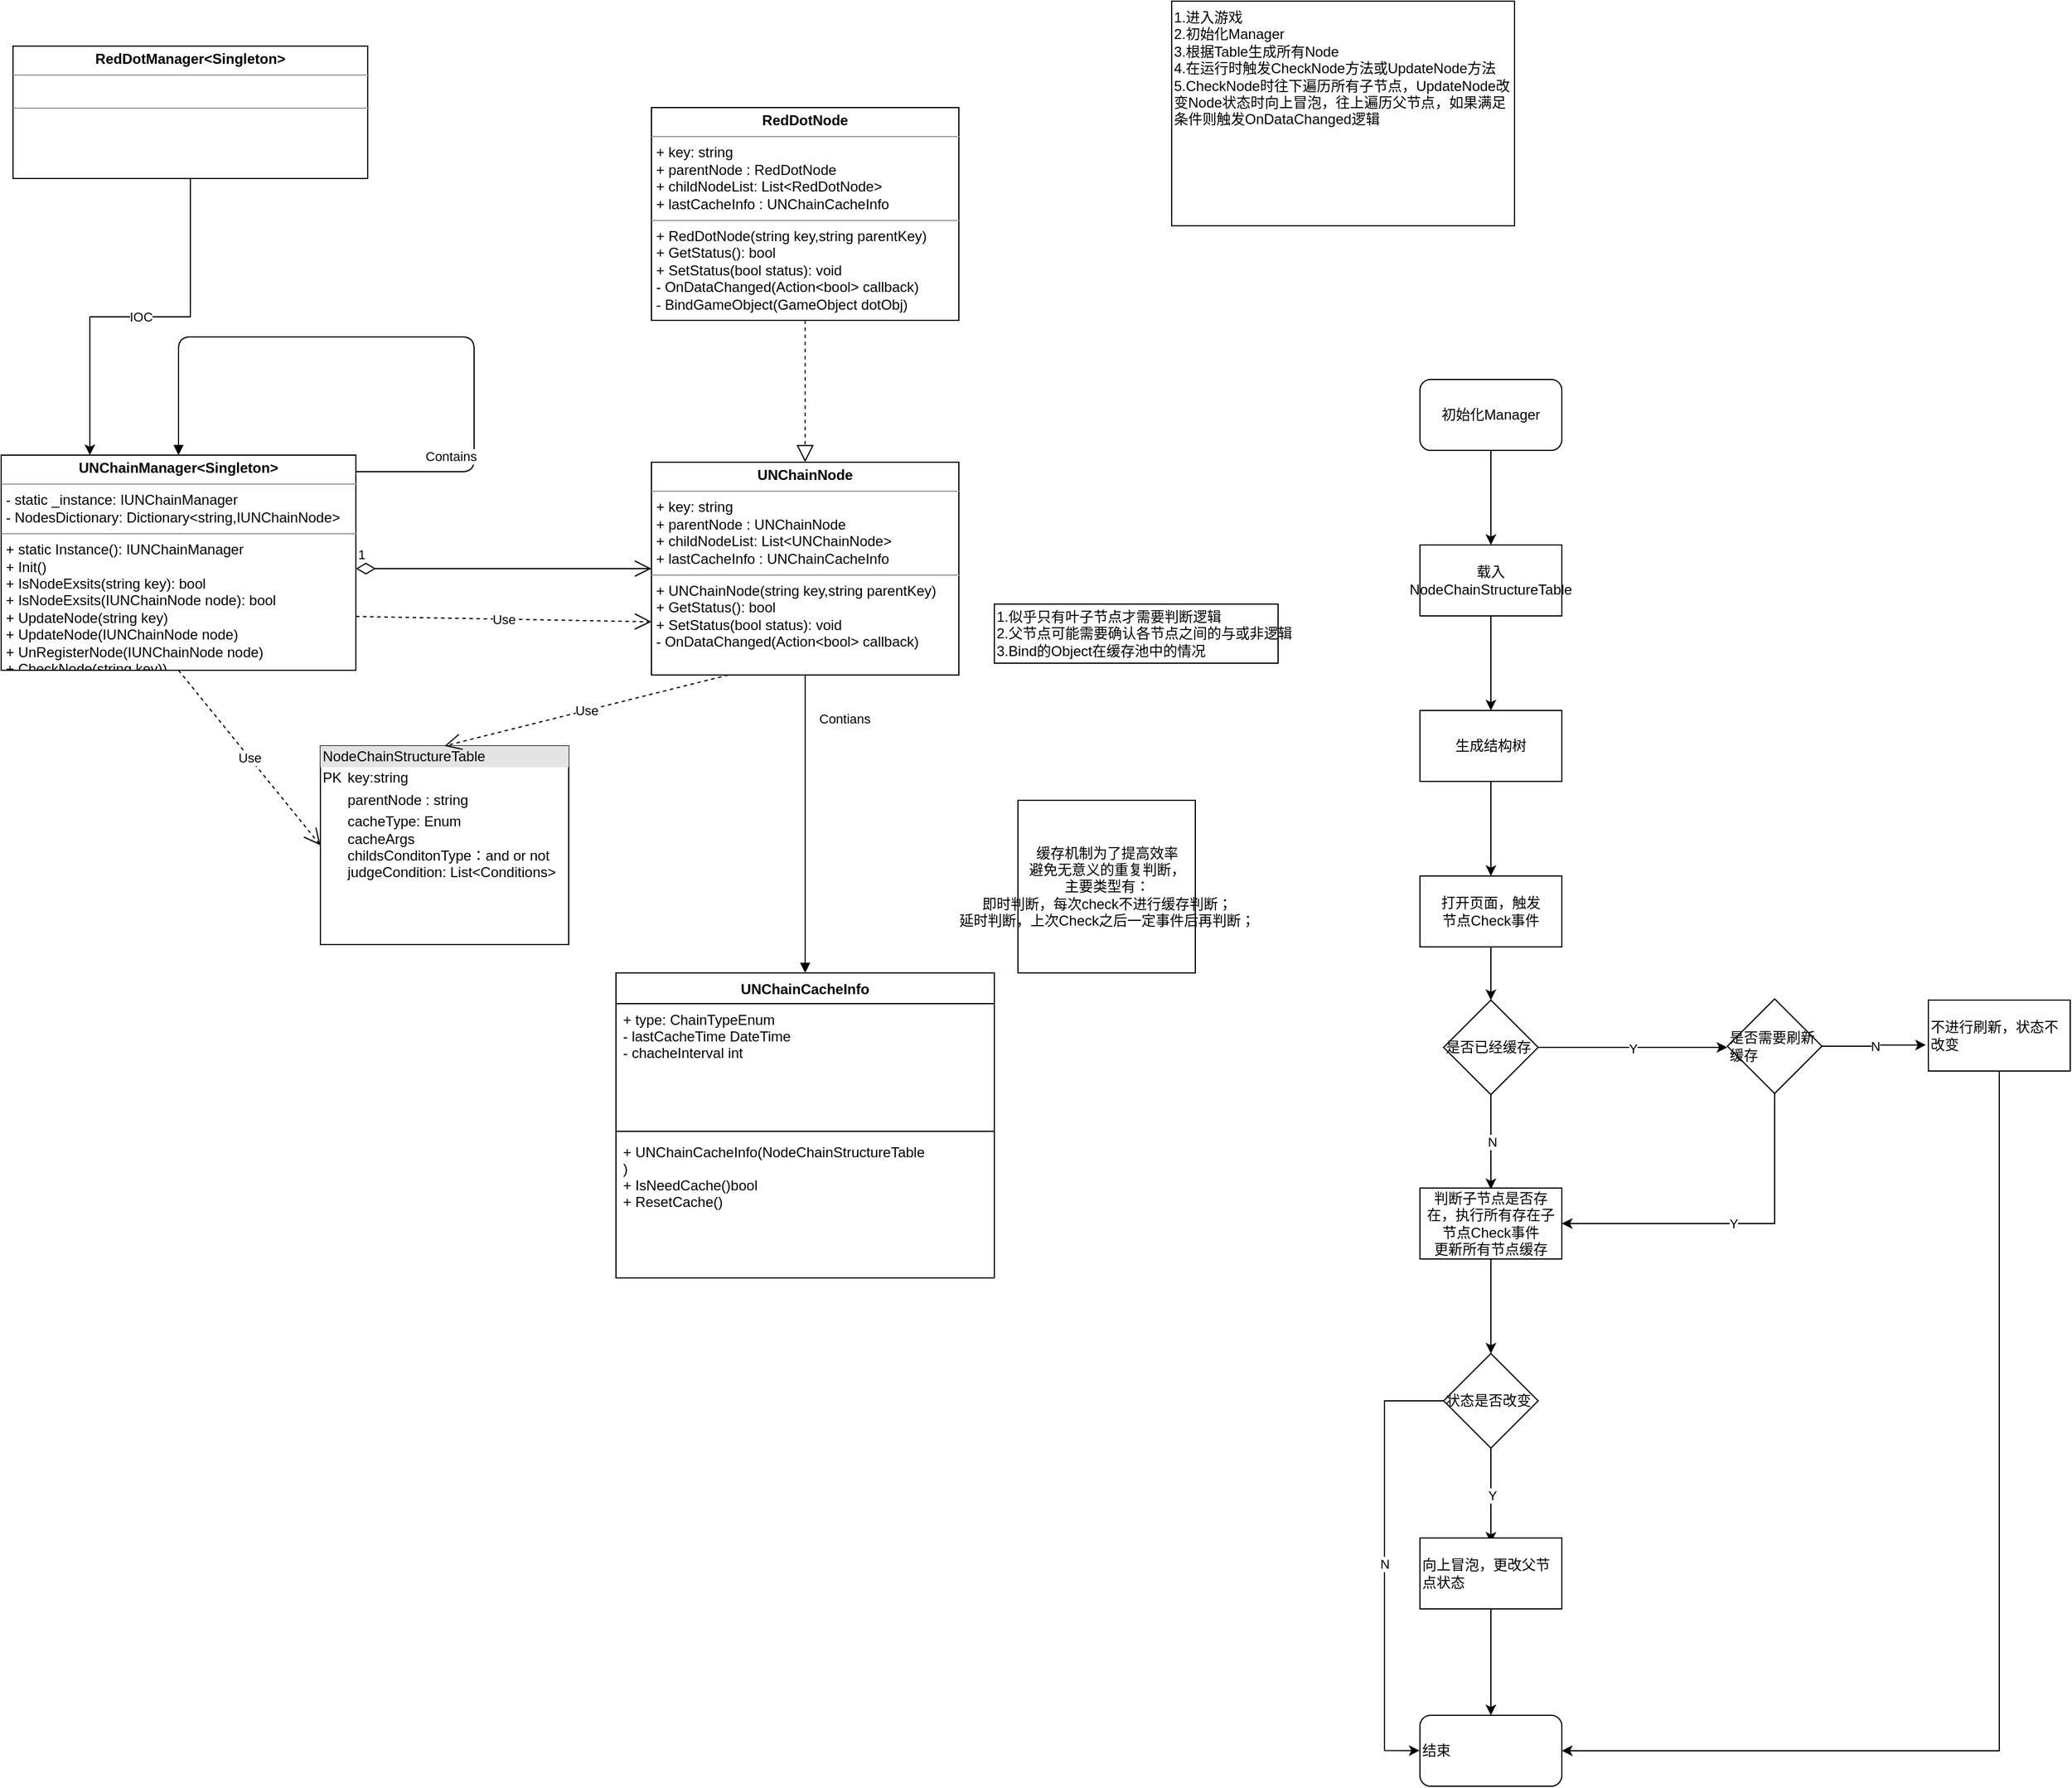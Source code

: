 <mxfile version="10.8.4" type="github"><diagram name="Page-1" id="c4acf3e9-155e-7222-9cf6-157b1a14988f"><mxGraphModel dx="544" dy="1814" grid="1" gridSize="10" guides="1" tooltips="1" connect="1" arrows="1" fold="1" page="1" pageScale="1" pageWidth="850" pageHeight="1100" background="#ffffff" math="0" shadow="0"><root><mxCell id="0"/><mxCell id="1" parent="0"/><mxCell id="nEai9ZdEQ6tG4Qcsx3S9-3" value="&lt;p style=&quot;margin: 0px ; margin-top: 4px ; text-align: center&quot;&gt;&lt;b&gt;RedDotNode&lt;/b&gt;&lt;/p&gt;&lt;hr size=&quot;1&quot;&gt;&lt;p style=&quot;margin: 0px ; margin-left: 4px&quot;&gt;+ key: string&lt;/p&gt;&lt;p style=&quot;margin: 0px ; margin-left: 4px&quot;&gt;+ parentNode : RedDotNode&lt;/p&gt;&lt;p style=&quot;margin: 0px ; margin-left: 4px&quot;&gt;+ childNodeList: List&amp;lt;RedDotNode&amp;gt;&lt;/p&gt;&lt;p style=&quot;margin: 0px ; margin-left: 4px&quot;&gt;+ lastCacheInfo : UNChainCacheInfo&lt;/p&gt;&lt;hr size=&quot;1&quot;&gt;&lt;p style=&quot;margin: 0px ; margin-left: 4px&quot;&gt;+ RedDotNode(string key,string parentKey)&lt;/p&gt;&lt;p style=&quot;margin: 0px ; margin-left: 4px&quot;&gt;+ GetStatus(): bool&lt;/p&gt;&lt;p style=&quot;margin: 0px ; margin-left: 4px&quot;&gt;+ SetStatus(bool status): void&lt;/p&gt;&lt;p style=&quot;margin: 0px ; margin-left: 4px&quot;&gt;- OnDataChanged(Action&amp;lt;bool&amp;gt; callback)&lt;/p&gt;&lt;p style=&quot;margin: 0px ; margin-left: 4px&quot;&gt;- BindGameObject(GameObject dotObj)&lt;/p&gt;" style="verticalAlign=top;align=left;overflow=fill;fontSize=12;fontFamily=Helvetica;html=1;" parent="1" vertex="1"><mxGeometry x="1460" y="-110" width="260" height="180" as="geometry"/></mxCell><mxCell id="nEai9ZdEQ6tG4Qcsx3S9-6" value="&lt;p style=&quot;margin: 0px ; margin-top: 4px ; text-align: center&quot;&gt;&lt;b&gt;UNChainManager&amp;lt;Singleton&amp;gt;&lt;/b&gt;&lt;/p&gt;&lt;hr size=&quot;1&quot;&gt;&lt;p style=&quot;margin: 0px ; margin-left: 4px&quot;&gt;- static _instance: IUNChainManager&lt;/p&gt;&lt;p style=&quot;margin: 0px ; margin-left: 4px&quot;&gt;- NodesDictionary: Dictionary&amp;lt;string,IUNChainNode&amp;gt;&lt;/p&gt;&lt;hr size=&quot;1&quot;&gt;&lt;p style=&quot;margin: 0px ; margin-left: 4px&quot;&gt;+ static Instance(): IUNChainManager&lt;/p&gt;&lt;p style=&quot;margin: 0px ; margin-left: 4px&quot;&gt;+ Init()&lt;/p&gt;&lt;p style=&quot;margin: 0px ; margin-left: 4px&quot;&gt;+ IsNodeExsits(string key): bool&lt;/p&gt;&lt;p style=&quot;margin: 0px ; margin-left: 4px&quot;&gt;+ IsNodeExsits(IUNChainNode node): bool&lt;/p&gt;&lt;p style=&quot;margin: 0px ; margin-left: 4px&quot;&gt;+ UpdateNode(string key)&lt;/p&gt;&lt;p style=&quot;margin: 0px ; margin-left: 4px&quot;&gt;+ UpdateNode(IUNChainNode node)&lt;/p&gt;&lt;p style=&quot;margin: 0px ; margin-left: 4px&quot;&gt;+ UnRegisterNode(IUNChainNode node)&lt;/p&gt;&lt;p style=&quot;margin: 0px ; margin-left: 4px&quot;&gt;+ CheckNode(string key))&lt;/p&gt;&lt;p style=&quot;margin: 0px ; margin-left: 4px&quot;&gt;&lt;br&gt;&lt;/p&gt;&lt;p style=&quot;margin: 0px ; margin-left: 4px&quot;&gt;&lt;br&gt;&lt;/p&gt;" style="verticalAlign=top;align=left;overflow=fill;fontSize=12;fontFamily=Helvetica;html=1;" parent="1" vertex="1"><mxGeometry x="910" y="184" width="300" height="182" as="geometry"/></mxCell><mxCell id="nEai9ZdEQ6tG4Qcsx3S9-7" value="&lt;div style=&quot;box-sizing: border-box ; width: 100% ; background: #e4e4e4 ; padding: 2px&quot;&gt;NodeChainStructureTable&lt;/div&gt;&lt;table style=&quot;width: 100% ; font-size: 1em&quot; cellpadding=&quot;2&quot; cellspacing=&quot;0&quot;&gt;&lt;tbody&gt;&lt;tr&gt;&lt;td&gt;PK&lt;/td&gt;&lt;td&gt;key:string&lt;/td&gt;&lt;/tr&gt;&lt;tr&gt;&lt;td&gt;&lt;br&gt;&lt;/td&gt;&lt;td&gt;parentNode : string&lt;/td&gt;&lt;/tr&gt;&lt;tr&gt;&lt;td&gt;&lt;/td&gt;&lt;td&gt;cacheType: Enum&lt;br&gt;cacheArgs&lt;br&gt;childsConditonType：and or not&lt;br&gt;judgeCondition: List&amp;lt;Conditions&amp;gt;&lt;br&gt;&lt;br&gt;&lt;/td&gt;&lt;/tr&gt;&lt;/tbody&gt;&lt;/table&gt;" style="verticalAlign=top;align=left;overflow=fill;html=1;" parent="1" vertex="1"><mxGeometry x="1180" y="430" width="210" height="168" as="geometry"/></mxCell><mxCell id="nEai9ZdEQ6tG4Qcsx3S9-10" value="缓存机制为了提高效率&lt;br&gt;避免无意义的重复判断，&lt;br&gt;主要类型有：&lt;br&gt;即时判断，每次check不进行缓存判断；&lt;br&gt;延时判断，上次Check之后一定事件后再判断；&lt;br&gt;" style="html=1;" parent="1" vertex="1"><mxGeometry x="1770" y="476" width="150" height="146" as="geometry"/></mxCell><mxCell id="nEai9ZdEQ6tG4Qcsx3S9-11" value="UNChainCacheInfo" style="swimlane;fontStyle=1;align=center;verticalAlign=top;childLayout=stackLayout;horizontal=1;startSize=26;horizontalStack=0;resizeParent=1;resizeParentMax=0;resizeLast=0;collapsible=1;marginBottom=0;" parent="1" vertex="1"><mxGeometry x="1430" y="622" width="320" height="258" as="geometry"/></mxCell><mxCell id="nEai9ZdEQ6tG4Qcsx3S9-12" value="+ type: ChainTypeEnum&#10;- lastCacheTime DateTime&#10;- chacheInterval int&#10;&#10;" style="text;strokeColor=none;fillColor=none;align=left;verticalAlign=top;spacingLeft=4;spacingRight=4;overflow=hidden;rotatable=0;points=[[0,0.5],[1,0.5]];portConstraint=eastwest;" parent="nEai9ZdEQ6tG4Qcsx3S9-11" vertex="1"><mxGeometry y="26" width="320" height="104" as="geometry"/></mxCell><mxCell id="nEai9ZdEQ6tG4Qcsx3S9-13" value="" style="line;strokeWidth=1;fillColor=none;align=left;verticalAlign=middle;spacingTop=-1;spacingLeft=3;spacingRight=3;rotatable=0;labelPosition=right;points=[];portConstraint=eastwest;" parent="nEai9ZdEQ6tG4Qcsx3S9-11" vertex="1"><mxGeometry y="130" width="320" height="8" as="geometry"/></mxCell><mxCell id="nEai9ZdEQ6tG4Qcsx3S9-14" value="+ UNChainCacheInfo(NodeChainStructureTable&#10;)&#10;+ IsNeedCache()bool&#10;+ ResetCache()&#10;" style="text;strokeColor=none;fillColor=none;align=left;verticalAlign=top;spacingLeft=4;spacingRight=4;overflow=hidden;rotatable=0;points=[[0,0.5],[1,0.5]];portConstraint=eastwest;" parent="nEai9ZdEQ6tG4Qcsx3S9-11" vertex="1"><mxGeometry y="138" width="320" height="120" as="geometry"/></mxCell><mxCell id="nEai9ZdEQ6tG4Qcsx3S9-18" value="Contains&lt;br&gt;" style="endArrow=block;endFill=1;html=1;edgeStyle=orthogonalEdgeStyle;align=left;verticalAlign=top;entryX=0.5;entryY=0;entryDx=0;entryDy=0;exitX=1;exitY=0.077;exitDx=0;exitDy=0;exitPerimeter=0;" parent="1" source="nEai9ZdEQ6tG4Qcsx3S9-6" target="nEai9ZdEQ6tG4Qcsx3S9-6" edge="1"><mxGeometry x="-0.797" y="26" relative="1" as="geometry"><mxPoint x="1223" y="156" as="sourcePoint"/><mxPoint x="1140" y="50" as="targetPoint"/><Array as="points"><mxPoint x="1310" y="198"/><mxPoint x="1310" y="84"/><mxPoint x="1060" y="84"/></Array><mxPoint as="offset"/></mxGeometry></mxCell><mxCell id="nEai9ZdEQ6tG4Qcsx3S9-20" value="Contians&lt;br&gt;" style="endArrow=block;endFill=1;html=1;edgeStyle=orthogonalEdgeStyle;align=left;verticalAlign=top;exitX=0.5;exitY=1;exitDx=0;exitDy=0;entryX=0.5;entryY=0;entryDx=0;entryDy=0;" parent="1" source="yR7Pa5ZgpixUMYn6VgS9-1" target="nEai9ZdEQ6tG4Qcsx3S9-11" edge="1"><mxGeometry x="-0.815" y="10" relative="1" as="geometry"><mxPoint x="1560" y="360" as="sourcePoint"/><mxPoint x="1340" y="600" as="targetPoint"/><Array as="points"><mxPoint x="1590" y="590"/><mxPoint x="1590" y="590"/></Array><mxPoint as="offset"/></mxGeometry></mxCell><mxCell id="nEai9ZdEQ6tG4Qcsx3S9-21" value="1" style="resizable=0;html=1;align=left;verticalAlign=bottom;labelBackgroundColor=#ffffff;fontSize=10;" parent="nEai9ZdEQ6tG4Qcsx3S9-20" connectable="0" vertex="1"><mxGeometry x="-1" relative="1" as="geometry"/></mxCell><mxCell id="nEai9ZdEQ6tG4Qcsx3S9-23" value="Use" style="endArrow=open;endSize=12;dashed=1;html=1;entryX=0;entryY=0.75;entryDx=0;entryDy=0;exitX=1;exitY=0.75;exitDx=0;exitDy=0;" parent="1" source="nEai9ZdEQ6tG4Qcsx3S9-6" target="yR7Pa5ZgpixUMYn6VgS9-1" edge="1"><mxGeometry width="160" relative="1" as="geometry"><mxPoint x="1220" y="220" as="sourcePoint"/><mxPoint x="1360" y="220" as="targetPoint"/><Array as="points"/></mxGeometry></mxCell><mxCell id="nEai9ZdEQ6tG4Qcsx3S9-24" value="1" style="endArrow=open;html=1;endSize=12;startArrow=diamondThin;startSize=14;startFill=0;edgeStyle=orthogonalEdgeStyle;align=left;verticalAlign=bottom;entryX=0;entryY=0.5;entryDx=0;entryDy=0;" parent="1" source="nEai9ZdEQ6tG4Qcsx3S9-6" target="yR7Pa5ZgpixUMYn6VgS9-1" edge="1"><mxGeometry x="-1" y="3" relative="1" as="geometry"><mxPoint x="1240" y="210" as="sourcePoint"/><mxPoint x="1430" y="-40" as="targetPoint"/><Array as="points"><mxPoint x="1420" y="280"/><mxPoint x="1420" y="280"/></Array></mxGeometry></mxCell><mxCell id="nEai9ZdEQ6tG4Qcsx3S9-27" value="" style="edgeStyle=orthogonalEdgeStyle;rounded=0;orthogonalLoop=1;jettySize=auto;html=1;" parent="1" source="nEai9ZdEQ6tG4Qcsx3S9-25" edge="1"><mxGeometry relative="1" as="geometry"><mxPoint x="2170" y="260" as="targetPoint"/></mxGeometry></mxCell><mxCell id="nEai9ZdEQ6tG4Qcsx3S9-25" value="初始化Manager" style="rounded=1;whiteSpace=wrap;html=1;" parent="1" vertex="1"><mxGeometry x="2110" y="120" width="120" height="60" as="geometry"/></mxCell><mxCell id="yR7Pa5ZgpixUMYn6VgS9-4" value="" style="edgeStyle=orthogonalEdgeStyle;rounded=0;orthogonalLoop=1;jettySize=auto;html=1;" parent="1" source="nEai9ZdEQ6tG4Qcsx3S9-28" target="yR7Pa5ZgpixUMYn6VgS9-3" edge="1"><mxGeometry relative="1" as="geometry"/></mxCell><mxCell id="nEai9ZdEQ6tG4Qcsx3S9-28" value="载入&lt;span&gt;NodeChainStructureTable&lt;/span&gt;" style="rounded=0;whiteSpace=wrap;html=1;" parent="1" vertex="1"><mxGeometry x="2110" y="260" width="120" height="60" as="geometry"/></mxCell><mxCell id="yR7Pa5ZgpixUMYn6VgS9-6" value="" style="edgeStyle=orthogonalEdgeStyle;rounded=0;orthogonalLoop=1;jettySize=auto;html=1;" parent="1" source="yR7Pa5ZgpixUMYn6VgS9-3" target="yR7Pa5ZgpixUMYn6VgS9-5" edge="1"><mxGeometry relative="1" as="geometry"/></mxCell><mxCell id="yR7Pa5ZgpixUMYn6VgS9-3" value="生成结构树" style="rounded=0;whiteSpace=wrap;html=1;" parent="1" vertex="1"><mxGeometry x="2110" y="400" width="120" height="60" as="geometry"/></mxCell><mxCell id="yR7Pa5ZgpixUMYn6VgS9-8" style="edgeStyle=orthogonalEdgeStyle;rounded=0;orthogonalLoop=1;jettySize=auto;html=1;entryX=0.5;entryY=0;entryDx=0;entryDy=0;" parent="1" source="yR7Pa5ZgpixUMYn6VgS9-5" target="yR7Pa5ZgpixUMYn6VgS9-7" edge="1"><mxGeometry relative="1" as="geometry"/></mxCell><mxCell id="yR7Pa5ZgpixUMYn6VgS9-5" value="打开页面，触发&lt;br&gt;节点Check事件" style="rounded=0;whiteSpace=wrap;html=1;" parent="1" vertex="1"><mxGeometry x="2110" y="540" width="120" height="60" as="geometry"/></mxCell><mxCell id="nEai9ZdEQ6tG4Qcsx3S9-29" value="Use" style="endArrow=open;endSize=12;dashed=1;html=1;exitX=0.25;exitY=1;exitDx=0;exitDy=0;entryX=0.5;entryY=0;entryDx=0;entryDy=0;" parent="1" source="yR7Pa5ZgpixUMYn6VgS9-1" target="nEai9ZdEQ6tG4Qcsx3S9-7" edge="1"><mxGeometry width="160" relative="1" as="geometry"><mxPoint x="1320" y="430" as="sourcePoint"/><mxPoint x="1480" y="430" as="targetPoint"/><Array as="points"/></mxGeometry></mxCell><mxCell id="yR7Pa5ZgpixUMYn6VgS9-1" value="&lt;p style=&quot;margin: 0px ; margin-top: 4px ; text-align: center&quot;&gt;&lt;b&gt;UNChainNode&lt;/b&gt;&lt;/p&gt;&lt;hr size=&quot;1&quot;&gt;&lt;p style=&quot;margin: 0px ; margin-left: 4px&quot;&gt;+ key: string&lt;/p&gt;&lt;p style=&quot;margin: 0px ; margin-left: 4px&quot;&gt;+ parentNode : UNChainNode&lt;/p&gt;&lt;p style=&quot;margin: 0px ; margin-left: 4px&quot;&gt;+ childNodeList: List&amp;lt;UNChainNode&amp;gt;&lt;/p&gt;&lt;p style=&quot;margin: 0px ; margin-left: 4px&quot;&gt;+ lastCacheInfo : UNChainCacheInfo&lt;/p&gt;&lt;hr size=&quot;1&quot;&gt;&lt;p style=&quot;margin: 0px ; margin-left: 4px&quot;&gt;+ UNChainNode(string key,string parentKey)&lt;/p&gt;&lt;p style=&quot;margin: 0px ; margin-left: 4px&quot;&gt;+ GetStatus(): bool&lt;/p&gt;&lt;p style=&quot;margin: 0px ; margin-left: 4px&quot;&gt;+ SetStatus(bool status): void&lt;/p&gt;&lt;p style=&quot;margin: 0px ; margin-left: 4px&quot;&gt;- OnDataChanged(Action&amp;lt;bool&amp;gt; callback)&lt;/p&gt;&lt;p style=&quot;margin: 0px ; margin-left: 4px&quot;&gt;&lt;br&gt;&lt;/p&gt;" style="verticalAlign=top;align=left;overflow=fill;fontSize=12;fontFamily=Helvetica;html=1;rounded=0;glass=0;comic=0;shadow=0;" parent="1" vertex="1"><mxGeometry x="1460" y="190" width="260" height="180" as="geometry"/></mxCell><mxCell id="yR7Pa5ZgpixUMYn6VgS9-2" value="" style="endArrow=block;dashed=1;endFill=0;endSize=12;html=1;exitX=0.5;exitY=1;exitDx=0;exitDy=0;entryX=0.5;entryY=0;entryDx=0;entryDy=0;" parent="1" source="nEai9ZdEQ6tG4Qcsx3S9-3" target="yR7Pa5ZgpixUMYn6VgS9-1" edge="1"><mxGeometry width="160" relative="1" as="geometry"><mxPoint x="1570" y="100" as="sourcePoint"/><mxPoint x="1730" y="100" as="targetPoint"/></mxGeometry></mxCell><mxCell id="yR7Pa5ZgpixUMYn6VgS9-11" value="Y" style="edgeStyle=orthogonalEdgeStyle;rounded=0;orthogonalLoop=1;jettySize=auto;html=1;" parent="1" source="yR7Pa5ZgpixUMYn6VgS9-7" edge="1"><mxGeometry relative="1" as="geometry"><mxPoint x="2370" y="685" as="targetPoint"/></mxGeometry></mxCell><mxCell id="yR7Pa5ZgpixUMYn6VgS9-19" value="N&lt;br&gt;" style="edgeStyle=orthogonalEdgeStyle;rounded=0;orthogonalLoop=1;jettySize=auto;html=1;" parent="1" source="yR7Pa5ZgpixUMYn6VgS9-7" edge="1"><mxGeometry relative="1" as="geometry"><mxPoint x="2170" y="805" as="targetPoint"/></mxGeometry></mxCell><mxCell id="yR7Pa5ZgpixUMYn6VgS9-7" value="是否已经缓存" style="rhombus;whiteSpace=wrap;html=1;rounded=0;shadow=0;glass=0;comic=0;align=left;" parent="1" vertex="1"><mxGeometry x="2130" y="645" width="80" height="80" as="geometry"/></mxCell><mxCell id="yR7Pa5ZgpixUMYn6VgS9-14" value="Y" style="edgeStyle=orthogonalEdgeStyle;rounded=0;orthogonalLoop=1;jettySize=auto;html=1;entryX=1;entryY=0.5;entryDx=0;entryDy=0;exitX=0.5;exitY=1;exitDx=0;exitDy=0;" parent="1" source="yR7Pa5ZgpixUMYn6VgS9-13" target="yR7Pa5ZgpixUMYn6VgS9-20" edge="1"><mxGeometry relative="1" as="geometry"><mxPoint x="2410" y="774" as="targetPoint"/></mxGeometry></mxCell><mxCell id="yR7Pa5ZgpixUMYn6VgS9-16" value="N" style="edgeStyle=orthogonalEdgeStyle;rounded=0;orthogonalLoop=1;jettySize=auto;html=1;entryX=-0.017;entryY=0.633;entryDx=0;entryDy=0;entryPerimeter=0;" parent="1" source="yR7Pa5ZgpixUMYn6VgS9-13" target="yR7Pa5ZgpixUMYn6VgS9-17" edge="1"><mxGeometry relative="1" as="geometry"><mxPoint x="2410" y="820" as="targetPoint"/></mxGeometry></mxCell><mxCell id="yR7Pa5ZgpixUMYn6VgS9-13" value="是否需要刷新缓存" style="rhombus;whiteSpace=wrap;html=1;rounded=0;shadow=0;glass=0;comic=0;align=left;" parent="1" vertex="1"><mxGeometry x="2370" y="644" width="80" height="80" as="geometry"/></mxCell><mxCell id="yR7Pa5ZgpixUMYn6VgS9-32" style="edgeStyle=orthogonalEdgeStyle;rounded=0;orthogonalLoop=1;jettySize=auto;html=1;entryX=1;entryY=0.5;entryDx=0;entryDy=0;exitX=0.5;exitY=1;exitDx=0;exitDy=0;" parent="1" source="yR7Pa5ZgpixUMYn6VgS9-17" target="yR7Pa5ZgpixUMYn6VgS9-41" edge="1"><mxGeometry relative="1" as="geometry"><mxPoint x="2800" y="1204" as="targetPoint"/></mxGeometry></mxCell><mxCell id="yR7Pa5ZgpixUMYn6VgS9-17" value="不进行刷新，状态不改变" style="rounded=0;whiteSpace=wrap;html=1;shadow=0;glass=0;comic=0;align=left;" parent="1" vertex="1"><mxGeometry x="2540" y="645" width="120" height="60" as="geometry"/></mxCell><mxCell id="yR7Pa5ZgpixUMYn6VgS9-24" value="" style="edgeStyle=orthogonalEdgeStyle;rounded=0;orthogonalLoop=1;jettySize=auto;html=1;" parent="1" source="yR7Pa5ZgpixUMYn6VgS9-20" edge="1"><mxGeometry relative="1" as="geometry"><mxPoint x="2170" y="944" as="targetPoint"/></mxGeometry></mxCell><mxCell id="yR7Pa5ZgpixUMYn6VgS9-20" value="判断子节点是否存在，执行所有存在子节点Check事件&lt;br&gt;更新所有节点缓存&lt;br&gt;" style="rounded=0;whiteSpace=wrap;html=1;" parent="1" vertex="1"><mxGeometry x="2110" y="804" width="120" height="60" as="geometry"/></mxCell><mxCell id="yR7Pa5ZgpixUMYn6VgS9-21" value="Use" style="endArrow=open;endSize=12;dashed=1;html=1;exitX=0.5;exitY=1;exitDx=0;exitDy=0;entryX=0;entryY=0.5;entryDx=0;entryDy=0;" parent="1" source="nEai9ZdEQ6tG4Qcsx3S9-6" target="nEai9ZdEQ6tG4Qcsx3S9-7" edge="1"><mxGeometry width="160" relative="1" as="geometry"><mxPoint x="1020" y="420" as="sourcePoint"/><mxPoint x="1180" y="420" as="targetPoint"/></mxGeometry></mxCell><mxCell id="yR7Pa5ZgpixUMYn6VgS9-29" value="Y&lt;br&gt;" style="edgeStyle=orthogonalEdgeStyle;rounded=0;orthogonalLoop=1;jettySize=auto;html=1;" parent="1" source="yR7Pa5ZgpixUMYn6VgS9-26" edge="1"><mxGeometry relative="1" as="geometry"><mxPoint x="2170" y="1104" as="targetPoint"/></mxGeometry></mxCell><mxCell id="yR7Pa5ZgpixUMYn6VgS9-35" value="N&lt;br&gt;" style="edgeStyle=orthogonalEdgeStyle;rounded=0;orthogonalLoop=1;jettySize=auto;html=1;entryX=0;entryY=0.5;entryDx=0;entryDy=0;exitX=0;exitY=0.5;exitDx=0;exitDy=0;" parent="1" source="yR7Pa5ZgpixUMYn6VgS9-26" edge="1"><mxGeometry relative="1" as="geometry"><mxPoint x="2109.667" y="1279.833" as="targetPoint"/><Array as="points"><mxPoint x="2080" y="984"/><mxPoint x="2080" y="1280"/></Array></mxGeometry></mxCell><mxCell id="yR7Pa5ZgpixUMYn6VgS9-26" value="&lt;span&gt;状态是否改变&lt;/span&gt;" style="rhombus;whiteSpace=wrap;html=1;rounded=0;shadow=0;glass=0;comic=0;align=left;" parent="1" vertex="1"><mxGeometry x="2130" y="944" width="80" height="80" as="geometry"/></mxCell><mxCell id="yR7Pa5ZgpixUMYn6VgS9-42" style="edgeStyle=orthogonalEdgeStyle;rounded=0;orthogonalLoop=1;jettySize=auto;html=1;" parent="1" source="yR7Pa5ZgpixUMYn6VgS9-30" target="yR7Pa5ZgpixUMYn6VgS9-41" edge="1"><mxGeometry relative="1" as="geometry"/></mxCell><mxCell id="yR7Pa5ZgpixUMYn6VgS9-30" value="&lt;span&gt;向上冒泡，更改父节点状态&lt;/span&gt;" style="rounded=0;whiteSpace=wrap;html=1;shadow=0;glass=0;comic=0;align=left;" parent="1" vertex="1"><mxGeometry x="2110" y="1100" width="120" height="60" as="geometry"/></mxCell><mxCell id="yR7Pa5ZgpixUMYn6VgS9-37" value="1.似乎只有叶子节点才需要判断逻辑&lt;br&gt;2.父节点可能需要确认各节点之间的与或非逻辑&lt;br&gt;3.Bind的Object在缓存池中的情况&lt;br&gt;" style="html=1;rounded=0;shadow=0;glass=0;comic=0;align=left;" parent="1" vertex="1"><mxGeometry x="1750" y="310" width="240" height="50" as="geometry"/></mxCell><mxCell id="yR7Pa5ZgpixUMYn6VgS9-39" value="IOC" style="edgeStyle=orthogonalEdgeStyle;rounded=0;orthogonalLoop=1;jettySize=auto;html=1;entryX=0.25;entryY=0;entryDx=0;entryDy=0;" parent="1" source="yR7Pa5ZgpixUMYn6VgS9-38" target="nEai9ZdEQ6tG4Qcsx3S9-6" edge="1"><mxGeometry relative="1" as="geometry"/></mxCell><mxCell id="yR7Pa5ZgpixUMYn6VgS9-38" value="&lt;p style=&quot;margin: 0px ; margin-top: 4px ; text-align: center&quot;&gt;&lt;b&gt;RedDotManager&amp;lt;Singleton&amp;gt;&lt;/b&gt;&lt;/p&gt;&lt;hr size=&quot;1&quot;&gt;&lt;p style=&quot;margin: 0px ; margin-left: 4px&quot;&gt;&lt;br&gt;&lt;/p&gt;&lt;hr size=&quot;1&quot;&gt;&lt;p style=&quot;margin: 0px ; margin-left: 4px&quot;&gt;&lt;br&gt;&lt;/p&gt;&lt;p style=&quot;margin: 0px ; margin-left: 4px&quot;&gt;&lt;br&gt;&lt;/p&gt;&lt;p style=&quot;margin: 0px ; margin-left: 4px&quot;&gt;&lt;br&gt;&lt;/p&gt;" style="verticalAlign=top;align=left;overflow=fill;fontSize=12;fontFamily=Helvetica;html=1;" parent="1" vertex="1"><mxGeometry x="920" y="-162" width="300" height="112" as="geometry"/></mxCell><mxCell id="yR7Pa5ZgpixUMYn6VgS9-41" value="结束" style="rounded=1;whiteSpace=wrap;html=1;shadow=0;glass=0;comic=0;align=left;" parent="1" vertex="1"><mxGeometry x="2110" y="1250" width="120" height="60" as="geometry"/></mxCell><mxCell id="ZIqEKI_97pKi8wCcgpMl-1" value="1.进入游戏&lt;br&gt;2.初始化Manager&lt;br&gt;3.根据Table生成所有Node&lt;br&gt;4.在运行时触发CheckNode方法或UpdateNode方法&lt;br&gt;5.CheckNode时往下遍历所有子节点，UpdateNode改变Node状态时向上冒泡，往上遍历父节点，如果满足条件则触发OnDataChanged逻辑&lt;br&gt;" style="rounded=0;whiteSpace=wrap;html=1;align=left;verticalAlign=top;" vertex="1" parent="1"><mxGeometry x="1900" y="-200" width="290" height="190" as="geometry"/></mxCell></root></mxGraphModel></diagram></mxfile>